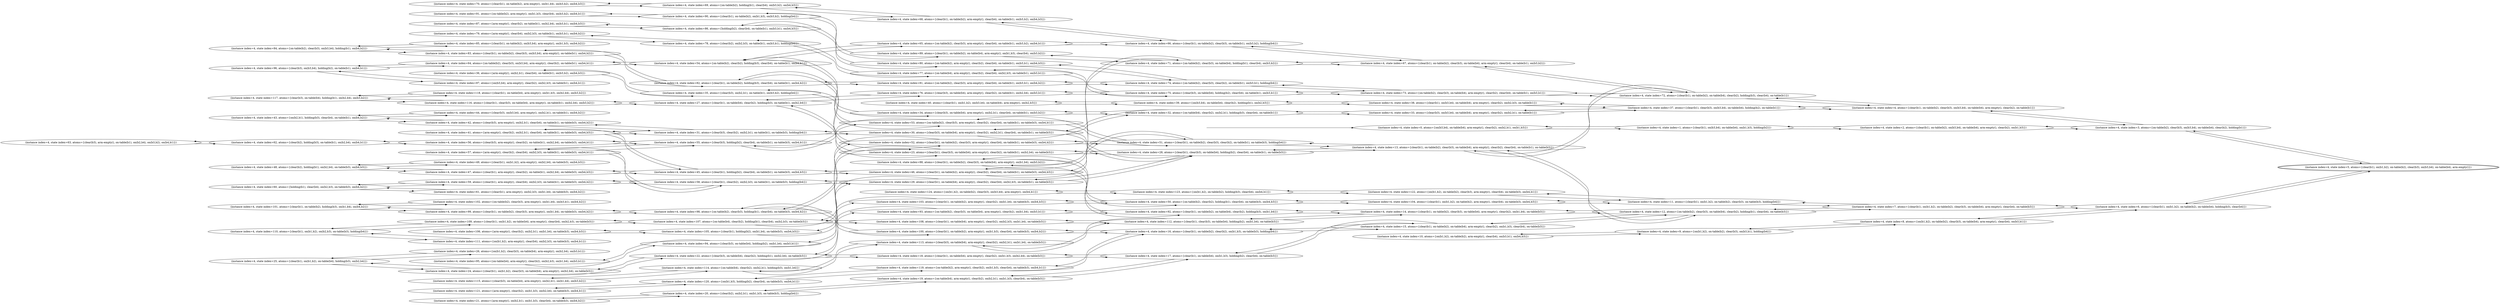 digraph {
rankdir="LR"
s63[label="(instance index=4, state index=63, atoms={clear(b3), arm-empty(), on-table(b1), on(b2,b4), on(b3,b2), on(b4,b1)})"]
s97[label="(instance index=4, state index=97, atoms={on(b3,b4), arm-empty(), clear(b2), on(b2,b3), on-table(b1), on(b4,b1)})"]
s102[label="(instance index=4, state index=102, atoms={on-table(b2), clear(b3), arm-empty(), on(b1,b4), on(b3,b1), on(b4,b2)})"]
s85[label="(instance index=4, state index=85, atoms={clear(b1), on-table(b2), on(b3,b4), arm-empty(), on(b1,b3), on(b4,b2)})"]
s49[label="(instance index=4, state index=49, atoms={clear(b1), on(b1,b2), arm-empty(), on(b2,b4), on-table(b3), on(b4,b3)})"]
s111[label="(instance index=4, state index=111, atoms={on(b1,b2), arm-empty(), clear(b4), on(b2,b3), on-table(b3), on(b4,b1)})"]
s61[label="(instance index=4, state index=61, atoms={clear(b1), arm-empty(), on(b2,b3), on(b1,b4), on-table(b3), on(b4,b2)})"]
s118[label="(instance index=4, state index=118, atoms={clear(b1), on-table(b4), arm-empty(), on(b1,b3), on(b2,b4), on(b3,b2)})"]
s26[label="(instance index=4, state index=26, atoms={on(b1,b2), clear(b3), on-table(b4), arm-empty(), on(b2,b4), on(b3,b1)})"]
s44[label="(instance index=4, state index=44, atoms={clear(b3), on(b3,b4), arm-empty(), on(b2,b1), on-table(b1), on(b4,b2)})"]
s62[label="(instance index=4, state index=62, atoms={clear(b2), holding(b3), on-table(b1), on(b2,b4), on(b4,b1)})"]
s96[label="(instance index=4, state index=96, atoms={clear(b3), on(b3,b4), holding(b2), on-table(b1), on(b4,b1)})"]
s101[label="(instance index=4, state index=101, atoms={clear(b1), on-table(b2), holding(b3), on(b1,b4), on(b4,b2)})"]
s84[label="(instance index=4, state index=84, atoms={on-table(b2), clear(b3), on(b3,b4), holding(b1), on(b4,b2)})"]
s48[label="(instance index=4, state index=48, atoms={clear(b2), holding(b1), on(b2,b4), on-table(b3), on(b4,b3)})"]
s110[label="(instance index=4, state index=110, atoms={clear(b1), on(b1,b2), on(b2,b3), on-table(b3), holding(b4)})"]
s60[label="(instance index=4, state index=60, atoms={holding(b1), clear(b4), on(b2,b3), on-table(b3), on(b4,b2)})"]
s117[label="(instance index=4, state index=117, atoms={clear(b3), on-table(b4), holding(b1), on(b2,b4), on(b3,b2)})"]
s25[label="(instance index=4, state index=25, atoms={clear(b1), on(b1,b2), on-table(b4), holding(b3), on(b2,b4)})"]
s43[label="(instance index=4, state index=43, atoms={on(b2,b1), holding(b3), clear(b4), on-table(b1), on(b4,b2)})"]
s21[label="(instance index=4, state index=21, atoms={arm-empty(), on(b2,b1), on(b1,b3), clear(b4), on-table(b3), on(b4,b2)})"]
s121[label="(instance index=4, state index=121, atoms={arm-empty(), clear(b2), on(b1,b3), on(b2,b4), on-table(b3), on(b4,b1)})"]
s115[label="(instance index=4, state index=115, atoms={clear(b3), on-table(b4), arm-empty(), on(b2,b1), on(b1,b4), on(b3,b2)})"]
s95[label="(instance index=4, state index=95, atoms={on-table(b4), arm-empty(), clear(b2), on(b2,b3), on(b1,b4), on(b3,b1)})"]
s106[label="(instance index=4, state index=106, atoms={arm-empty(), clear(b2), on(b2,b1), on(b1,b4), on-table(b3), on(b4,b3)})"]
s79[label="(instance index=4, state index=79, atoms={arm-empty(), clear(b4), on(b2,b3), on-table(b1), on(b3,b1), on(b4,b2)})"]
s87[label="(instance index=4, state index=87, atoms={arm-empty(), clear(b2), on-table(b1), on(b2,b4), on(b3,b1), on(b4,b3)})"]
s91[label="(instance index=4, state index=91, atoms={on-table(b2), arm-empty(), on(b1,b3), clear(b4), on(b3,b2), on(b4,b1)})"]
s70[label="(instance index=4, state index=70, atoms={clear(b1), on-table(b2), arm-empty(), on(b1,b4), on(b3,b2), on(b4,b3)})"]
s56[label="(instance index=4, state index=56, atoms={clear(b3), arm-empty(), clear(b2), on-table(b1), on(b2,b4), on-table(b3), on(b4,b1)})"]
s64[label="(instance index=4, state index=64, atoms={on-table(b2), clear(b3), on(b3,b4), arm-empty(), clear(b2), on-table(b1), on(b4,b1)})"]
s99[label="(instance index=4, state index=99, atoms={clear(b1), on-table(b2), clear(b3), arm-empty(), on(b1,b4), on-table(b3), on(b4,b2)})"]
s83[label="(instance index=4, state index=83, atoms={clear(b1), on-table(b2), clear(b3), on(b3,b4), arm-empty(), on-table(b1), on(b4,b2)})"]
s47[label="(instance index=4, state index=47, atoms={clear(b1), arm-empty(), clear(b2), on-table(b1), on(b2,b4), on-table(b3), on(b4,b3)})"]
s109[label="(instance index=4, state index=109, atoms={clear(b1), on(b1,b2), on-table(b4), arm-empty(), clear(b4), on(b2,b3), on-table(b3)})"]
s59[label="(instance index=4, state index=59, atoms={clear(b1), arm-empty(), clear(b4), on(b2,b3), on-table(b1), on-table(b3), on(b4,b2)})"]
s57[label="(instance index=4, state index=57, atoms={arm-empty(), clear(b2), clear(b4), on(b2,b3), on-table(b1), on-table(b3), on(b4,b1)})"]
s116[label="(instance index=4, state index=116, atoms={clear(b1), clear(b3), on-table(b4), arm-empty(), on-table(b1), on(b2,b4), on(b3,b2)})"]
s24[label="(instance index=4, state index=24, atoms={clear(b1), on(b1,b2), clear(b3), on-table(b4), arm-empty(), on(b2,b4), on-table(b3)})"]
s36[label="(instance index=4, state index=36, atoms={arm-empty(), on(b2,b1), clear(b4), on-table(b1), on(b3,b2), on(b4,b3)})"]
s42[label="(instance index=4, state index=42, atoms={clear(b3), arm-empty(), on(b2,b1), clear(b4), on-table(b1), on-table(b3), on(b4,b2)})"]
s41[label="(instance index=4, state index=41, atoms={arm-empty(), clear(b2), on(b2,b1), clear(b4), on-table(b1), on-table(b3), on(b4,b3)})"]
s20[label="(instance index=4, state index=20, atoms={clear(b2), on(b2,b1), on(b1,b3), on-table(b3), holding(b4)})"]
s120[label="(instance index=4, state index=120, atoms={on(b1,b3), holding(b2), clear(b4), on-table(b3), on(b4,b1)})"]
s114[label="(instance index=4, state index=114, atoms={on-table(b4), clear(b2), on(b2,b1), holding(b3), on(b1,b4)})"]
s94[label="(instance index=4, state index=94, atoms={clear(b3), on-table(b4), holding(b2), on(b1,b4), on(b3,b1)})"]
s105[label="(instance index=4, state index=105, atoms={clear(b1), holding(b2), on(b1,b4), on-table(b3), on(b4,b3)})"]
s78[label="(instance index=4, state index=78, atoms={clear(b2), on(b2,b3), on-table(b1), on(b3,b1), holding(b4)})"]
s86[label="(instance index=4, state index=86, atoms={holding(b2), clear(b4), on-table(b1), on(b3,b1), on(b4,b3)})"]
s90[label="(instance index=4, state index=90, atoms={clear(b1), on-table(b2), on(b1,b3), on(b3,b2), holding(b4)})"]
s69[label="(instance index=4, state index=69, atoms={on-table(b2), holding(b1), clear(b4), on(b3,b2), on(b4,b3)})"]
s55[label="(instance index=4, state index=55, atoms={clear(b3), holding(b2), clear(b4), on-table(b1), on-table(b3), on(b4,b1)})"]
s54[label="(instance index=4, state index=54, atoms={on-table(b2), clear(b2), holding(b3), clear(b4), on-table(b1), on(b4,b1)})"]
s98[label="(instance index=4, state index=98, atoms={on-table(b2), clear(b3), holding(b1), clear(b4), on-table(b3), on(b4,b2)})"]
s82[label="(instance index=4, state index=82, atoms={clear(b1), on-table(b2), holding(b3), clear(b4), on-table(b1), on(b4,b2)})"]
s45[label="(instance index=4, state index=45, atoms={clear(b1), holding(b2), clear(b4), on-table(b1), on-table(b3), on(b4,b3)})"]
s107[label="(instance index=4, state index=107, atoms={on-table(b4), clear(b2), holding(b1), clear(b4), on(b2,b3), on-table(b3)})"]
s58[label="(instance index=4, state index=58, atoms={clear(b1), clear(b2), on(b2,b3), on-table(b1), on-table(b3), holding(b4)})"]
s27[label="(instance index=4, state index=27, atoms={clear(b1), on-table(b4), clear(b2), holding(b3), on-table(b1), on(b2,b4)})"]
s22[label="(instance index=4, state index=22, atoms={clear(b3), on-table(b4), clear(b2), holding(b1), on(b2,b4), on-table(b3)})"]
s35[label="(instance index=4, state index=35, atoms={clear(b3), on(b2,b1), on-table(b1), on(b3,b2), holding(b4)})"]
s31[label="(instance index=4, state index=31, atoms={clear(b3), clear(b2), on(b2,b1), on-table(b1), on-table(b3), holding(b4)})"]
s19[label="(instance index=4, state index=19, atoms={on-table(b4), arm-empty(), clear(b2), on(b2,b1), on(b1,b3), clear(b4), on-table(b3)})"]
s18[label="(instance index=4, state index=18, atoms={clear(b1), on-table(b4), arm-empty(), clear(b2), on(b1,b3), on(b2,b4), on-table(b3)})"]
s119[label="(instance index=4, state index=119, atoms={on-table(b2), arm-empty(), clear(b2), on(b1,b3), clear(b4), on-table(b3), on(b4,b1)})"]
s100[label="(instance index=4, state index=100, atoms={clear(b1), on-table(b2), arm-empty(), on(b1,b3), clear(b4), on-table(b3), on(b4,b2)})"]
s65[label="(instance index=4, state index=65, atoms={on-table(b2), clear(b3), arm-empty(), clear(b4), on-table(b1), on(b3,b2), on(b4,b1)})"]
s124[label="(instance index=4, state index=124, atoms={on(b1,b2), on-table(b2), clear(b3), on(b3,b4), arm-empty(), on(b4,b1)})"]
s68[label="(instance index=4, state index=68, atoms={clear(b1), on-table(b2), arm-empty(), clear(b4), on-table(b1), on(b3,b2), on(b4,b3)})"]
s53[label="(instance index=4, state index=53, atoms={on-table(b2), clear(b3), arm-empty(), clear(b2), clear(b4), on-table(b1), on-table(b3), on(b4,b1)})"]
s76[label="(instance index=4, state index=76, atoms={clear(b3), on-table(b4), arm-empty(), clear(b2), on-table(b1), on(b2,b4), on(b3,b1)})"]
s30[label="(instance index=4, state index=30, atoms={clear(b3), on-table(b4), arm-empty(), clear(b2), on(b2,b1), clear(b4), on-table(b1), on-table(b3)})"]
s89[label="(instance index=4, state index=89, atoms={clear(b1), on-table(b2), on-table(b4), arm-empty(), on(b1,b3), clear(b4), on(b3,b2)})"]
s34[label="(instance index=4, state index=34, atoms={clear(b3), on-table(b4), arm-empty(), on(b2,b1), clear(b4), on-table(b1), on(b3,b2)})"]
s93[label="(instance index=4, state index=93, atoms={on-table(b2), clear(b3), on-table(b4), arm-empty(), clear(b2), on(b1,b4), on(b3,b1)})"]
s40[label="(instance index=4, state index=40, atoms={clear(b1), on(b1,b2), on(b3,b4), on-table(b4), arm-empty(), on(b2,b3)})"]
s23[label="(instance index=4, state index=23, atoms={clear(b1), clear(b3), on-table(b4), arm-empty(), clear(b2), on-table(b1), on(b2,b4), on-table(b3)})"]
s29[label="(instance index=4, state index=29, atoms={clear(b1), on-table(b4), arm-empty(), clear(b2), clear(b4), on(b2,b3), on-table(b1), on-table(b3)})"]
s88[label="(instance index=4, state index=88, atoms={clear(b1), on-table(b2), clear(b3), on-table(b4), arm-empty(), on(b1,b4), on(b3,b2)})"]
s46[label="(instance index=4, state index=46, atoms={clear(b1), on-table(b2), arm-empty(), clear(b2), clear(b4), on-table(b1), on-table(b3), on(b4,b3)})"]
s52[label="(instance index=4, state index=52, atoms={clear(b1), on-table(b2), clear(b3), arm-empty(), clear(b4), on-table(b1), on-table(b3), on(b4,b2)})"]
s80[label="(instance index=4, state index=80, atoms={on-table(b2), arm-empty(), clear(b2), clear(b4), on-table(b1), on(b3,b1), on(b4,b3)})"]
s81[label="(instance index=4, state index=81, atoms={on-table(b2), clear(b3), arm-empty(), clear(b4), on-table(b1), on(b3,b1), on(b4,b2)})"]
s77[label="(instance index=4, state index=77, atoms={on-table(b4), arm-empty(), clear(b2), clear(b4), on(b2,b3), on-table(b1), on(b3,b1)})"]
s103[label="(instance index=4, state index=103, atoms={clear(b1), on-table(b2), arm-empty(), clear(b2), on(b1,b4), on-table(b3), on(b4,b3)})"]
s108[label="(instance index=4, state index=108, atoms={clear(b1), on-table(b4), arm-empty(), clear(b2), on(b2,b3), on(b1,b4), on-table(b3)})"]
s113[label="(instance index=4, state index=113, atoms={clear(b3), on-table(b4), arm-empty(), clear(b2), on(b2,b1), on(b1,b4), on-table(b3)})"]
s51[label="(instance index=4, state index=51, atoms={clear(b1), on-table(b2), clear(b3), clear(b2), on-table(b1), on-table(b3), holding(b4)})"]
s28[label="(instance index=4, state index=28, atoms={clear(b1), clear(b3), on-table(b4), holding(b2), clear(b4), on-table(b1), on-table(b3)})"]
s39[label="(instance index=4, state index=39, atoms={on(b3,b4), on-table(b4), clear(b2), holding(b1), on(b2,b3)})"]
s74[label="(instance index=4, state index=74, atoms={on-table(b2), clear(b3), clear(b2), on-table(b1), on(b3,b1), holding(b4)})"]
s123[label="(instance index=4, state index=123, atoms={on(b1,b2), on-table(b2), holding(b3), clear(b4), on(b4,b1)})"]
s32[label="(instance index=4, state index=32, atoms={on-table(b4), clear(b2), on(b2,b1), holding(b3), clear(b4), on-table(b1)})"]
s92[label="(instance index=4, state index=92, atoms={clear(b1), on-table(b2), on-table(b4), clear(b2), holding(b3), on(b1,b4)})"]
s66[label="(instance index=4, state index=66, atoms={clear(b1), on-table(b2), clear(b3), on-table(b1), on(b3,b2), holding(b4)})"]
s71[label="(instance index=4, state index=71, atoms={on-table(b2), clear(b3), on-table(b4), holding(b1), clear(b4), on(b3,b2)})"]
s75[label="(instance index=4, state index=75, atoms={clear(b3), on-table(b4), holding(b2), clear(b4), on-table(b1), on(b3,b1)})"]
s16[label="(instance index=4, state index=16, atoms={clear(b1), on-table(b2), clear(b2), on(b1,b3), on-table(b3), holding(b4)})"]
s50[label="(instance index=4, state index=50, atoms={on-table(b2), clear(b2), holding(b1), clear(b4), on-table(b3), on(b4,b3)})"]
s112[label="(instance index=4, state index=112, atoms={clear(b1), clear(b3), on-table(b4), holding(b2), on(b1,b4), on-table(b3)})"]
s17[label="(instance index=4, state index=17, atoms={clear(b1), on-table(b4), on(b1,b3), holding(b2), clear(b4), on-table(b3)})"]
s10[label="(instance index=4, state index=10, atoms={on(b1,b2), on-table(b2), arm-empty(), clear(b4), on(b3,b1), on(b4,b3)})"]
s104[label="(instance index=4, state index=104, atoms={clear(b1), on(b1,b2), on-table(b2), arm-empty(), clear(b4), on-table(b3), on(b4,b3)})"]
s15[label="(instance index=4, state index=15, atoms={clear(b1), on-table(b2), on-table(b4), arm-empty(), clear(b2), on(b1,b3), clear(b4), on-table(b3)})"]
s73[label="(instance index=4, state index=73, atoms={on-table(b2), clear(b3), on-table(b4), arm-empty(), clear(b2), clear(b4), on-table(b1), on(b3,b1)})"]
s14[label="(instance index=4, state index=14, atoms={clear(b1), on-table(b2), clear(b3), on-table(b4), arm-empty(), clear(b2), on(b1,b4), on-table(b3)})"]
s13[label="(instance index=4, state index=13, atoms={clear(b1), on-table(b2), clear(b3), on-table(b4), arm-empty(), clear(b2), clear(b4), on-table(b1), on-table(b3)})"]
s0[label="(instance index=4, state index=0, atoms={on(b3,b4), on-table(b4), arm-empty(), clear(b2), on(b2,b1), on(b1,b3)})"]
s122[label="(instance index=4, state index=122, atoms={on(b1,b2), on-table(b2), clear(b3), arm-empty(), clear(b4), on-table(b3), on(b4,b1)})"]
s33[label="(instance index=4, state index=33, atoms={clear(b3), on(b3,b4), on-table(b4), arm-empty(), clear(b2), on(b2,b1), on-table(b1)})"]
s67[label="(instance index=4, state index=67, atoms={clear(b1), on-table(b2), clear(b3), on-table(b4), arm-empty(), clear(b4), on-table(b1), on(b3,b2)})"]
s38[label="(instance index=4, state index=38, atoms={clear(b1), on(b3,b4), on-table(b4), arm-empty(), clear(b2), on(b2,b3), on-table(b1)})"]
s72[label="(instance index=4, state index=72, atoms={clear(b1), on-table(b2), on-table(b4), clear(b2), holding(b3), clear(b4), on-table(b1)})"]
s1[label="(instance index=4, state index=1, atoms={clear(b1), on(b3,b4), on-table(b4), on(b1,b3), holding(b2)})"]
s37[label="(instance index=4, state index=37, atoms={clear(b1), clear(b3), on(b3,b4), on-table(b4), holding(b2), on-table(b1)})"]
s11[label="(instance index=4, state index=11, atoms={clear(b1), on(b1,b2), on-table(b2), clear(b3), on-table(b3), holding(b4)})"]
s12[label="(instance index=4, state index=12, atoms={on-table(b2), clear(b3), on-table(b4), clear(b2), holding(b1), clear(b4), on-table(b3)})"]
s9[label="(instance index=4, state index=9, atoms={on(b1,b2), on-table(b2), clear(b3), on(b3,b1), holding(b4)})"]
s4[label="(instance index=4, state index=4, atoms={clear(b1), on-table(b2), clear(b3), on(b3,b4), on-table(b4), arm-empty(), clear(b2), on-table(b1)})"]
s2[label="(instance index=4, state index=2, atoms={clear(b1), on-table(b2), on(b3,b4), on-table(b4), arm-empty(), clear(b2), on(b1,b3)})"]
s7[label="(instance index=4, state index=7, atoms={clear(b1), on(b1,b2), on-table(b2), clear(b3), on-table(b4), arm-empty(), clear(b4), on-table(b3)})"]
s8[label="(instance index=4, state index=8, atoms={on(b1,b2), on-table(b2), clear(b3), on-table(b4), arm-empty(), clear(b4), on(b3,b1)})"]
s3[label="(instance index=4, state index=3, atoms={on-table(b2), clear(b3), on(b3,b4), on-table(b4), clear(b2), holding(b1)})"]
s6[label="(instance index=4, state index=6, atoms={clear(b1), on(b1,b2), on-table(b2), on-table(b4), holding(b3), clear(b4)})"]
s5[peripheries=2,label="(instance index=4, state index=5, atoms={clear(b1), on(b1,b2), on-table(b2), clear(b3), on(b3,b4), on-table(b4), arm-empty()})"]
Dangling [ label = "", style = invis ]
{ rank = same; Dangling }
Dangling -> s0
{ rank = same; s0}
{ rank = same; s62,s96,s101,s84,s48,s110,s60,s117,s25,s43}
{ rank = same; s21,s121,s115,s95,s106,s79,s87,s91,s70,s56,s64,s99,s83,s47,s109,s59,s57,s116,s24,s36,s42,s41}
{ rank = same; s20,s120,s114,s94,s105,s78,s86,s90,s69,s55,s54,s98,s82,s45,s107,s58,s27,s22,s35,s31}
{ rank = same; s19,s18,s119,s100,s65,s124,s68,s53,s76,s30,s89,s34,s93,s40,s23,s29,s88,s46,s52,s80,s81,s77,s103,s108,s113}
{ rank = same; s51,s28,s39,s74,s123,s32,s92,s66,s71,s75,s16,s50,s112,s17}
{ rank = same; s10,s104,s15,s73,s14,s13,s0,s122,s33,s67,s38}
{ rank = same; s72,s1,s37,s11,s12,s9}
{ rank = same; s4,s2,s7,s8}
{ rank = same; s3,s6}
{ rank = same; s5}
{
s63->s62
s97->s96
s102->s101
s85->s84
s49->s48
s111->s110
s61->s60
s118->s117
s26->s25
s44->s43
}
{
s62->s63
s62->s56
s96->s97
s96->s64
s101->s102
s101->s99
s84->s85
s84->s83
s48->s47
s48->s49
s110->s111
s110->s109
s60->s61
s60->s59
s117->s118
s117->s116
s25->s26
s25->s24
s43->s44
s43->s42
}
{
s21->s20
s121->s120
s115->s114
s95->s94
s106->s105
s79->s78
s87->s86
s91->s90
s70->s69
s56->s55
s56->s62
s64->s54
s64->s96
s99->s101
s99->s98
s83->s84
s83->s82
s47->s45
s47->s48
s109->s110
s109->s107
s59->s60
s59->s58
s57->s55
s57->s58
s116->s117
s116->s27
s24->s22
s24->s25
s36->s35
s42->s31
s42->s43
s41->s31
s41->s45
}
{
s20->s21
s20->s19
s120->s119
s120->s121
s114->s115
s114->s113
s94->s95
s94->s93
s105->s103
s105->s106
s78->s79
s78->s77
s86->s87
s86->s80
s90->s91
s90->s89
s69->s70
s69->s68
s55->s57
s55->s53
s55->s56
s54->s53
s54->s65
s54->s64
s98->s99
s98->s52
s98->s100
s82->s52
s82->s83
s82->s81
s45->s46
s45->s47
s45->s41
s107->s29
s107->s108
s107->s109
s58->s29
s58->s59
s58->s57
s27->s76
s27->s23
s27->s116
s22->s23
s22->s18
s22->s24
s35->s36
s35->s34
s31->s30
s31->s42
s31->s41
}
{
s19->s20
s19->s17
s18->s22
s18->s17
s119->s16
s119->s120
s100->s98
s100->s16
s65->s54
s65->s66
s124->s123
s68->s69
s68->s66
s53->s55
s53->s54
s53->s51
s76->s75
s76->s27
s30->s31
s30->s28
s30->s32
s89->s71
s89->s90
s34->s35
s34->s32
s93->s94
s93->s92
s40->s39
s23->s22
s23->s28
s23->s27
s29->s107
s29->s28
s29->s58
s88->s71
s88->s92
s46->s45
s46->s51
s46->s50
s52->s98
s52->s51
s52->s82
s80->s86
s80->s74
s81->s82
s81->s74
s77->s78
s77->s75
s103->s50
s103->s105
s108->s107
s108->s112
s113->s114
s113->s112
}
{
s51->s46
s51->s52
s51->s13
s51->s53
s28->s30
s28->s23
s28->s13
s28->s29
s39->s38
s39->s40
s74->s73
s74->s81
s74->s80
s123->s124
s123->s122
s32->s34
s32->s30
s32->s33
s92->s14
s92->s93
s92->s88
s66->s67
s66->s68
s66->s65
s71->s89
s71->s67
s71->s88
s75->s77
s75->s76
s75->s73
s16->s119
s16->s15
s16->s100
s50->s103
s50->s46
s50->s104
s112->s108
s112->s14
s112->s113
s17->s19
s17->s15
s17->s18
}
{
s10->s9
s104->s11
s104->s50
s15->s12
s15->s17
s15->s16
s73->s74
s73->s75
s73->s72
s14->s92
s14->s12
s14->s112
s13->s28
s13->s51
s13->s12
s13->s72
s0->s1
s122->s123
s122->s11
s33->s37
s33->s32
s67->s71
s67->s66
s67->s72
s38->s39
s38->s37
}
{
s72->s4
s72->s67
s72->s13
s72->s73
s1->s2
s1->s0
s37->s38
s37->s4
s37->s33
s11->s7
s11->s122
s11->s104
s12->s15
s12->s14
s12->s13
s12->s7
s9->s10
s9->s8
}
{
s4->s37
s4->s3
s4->s72
s2->s3
s2->s1
s7->s6
s7->s12
s7->s11
s8->s6
s8->s9
}
{
s3->s4
s3->s5
s3->s2
s6->s7
s6->s5
s6->s8
}
{
s5->s6
s5->s3
}
}
